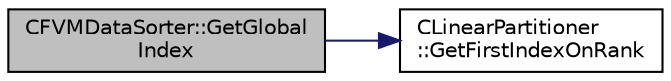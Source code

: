 digraph "CFVMDataSorter::GetGlobalIndex"
{
 // LATEX_PDF_SIZE
  edge [fontname="Helvetica",fontsize="10",labelfontname="Helvetica",labelfontsize="10"];
  node [fontname="Helvetica",fontsize="10",shape=record];
  rankdir="LR";
  Node1 [label="CFVMDataSorter::GetGlobal\lIndex",height=0.2,width=0.4,color="black", fillcolor="grey75", style="filled", fontcolor="black",tooltip="Get the global index of a point. \\input iPoint - the point ID."];
  Node1 -> Node2 [color="midnightblue",fontsize="10",style="solid",fontname="Helvetica"];
  Node2 [label="CLinearPartitioner\l::GetFirstIndexOnRank",height=0.2,width=0.4,color="black", fillcolor="white", style="filled",URL="$classCLinearPartitioner.html#a707f3e0894f386e591083318ee7765b7",tooltip="Get the first index of the current rank's linear partition."];
}

